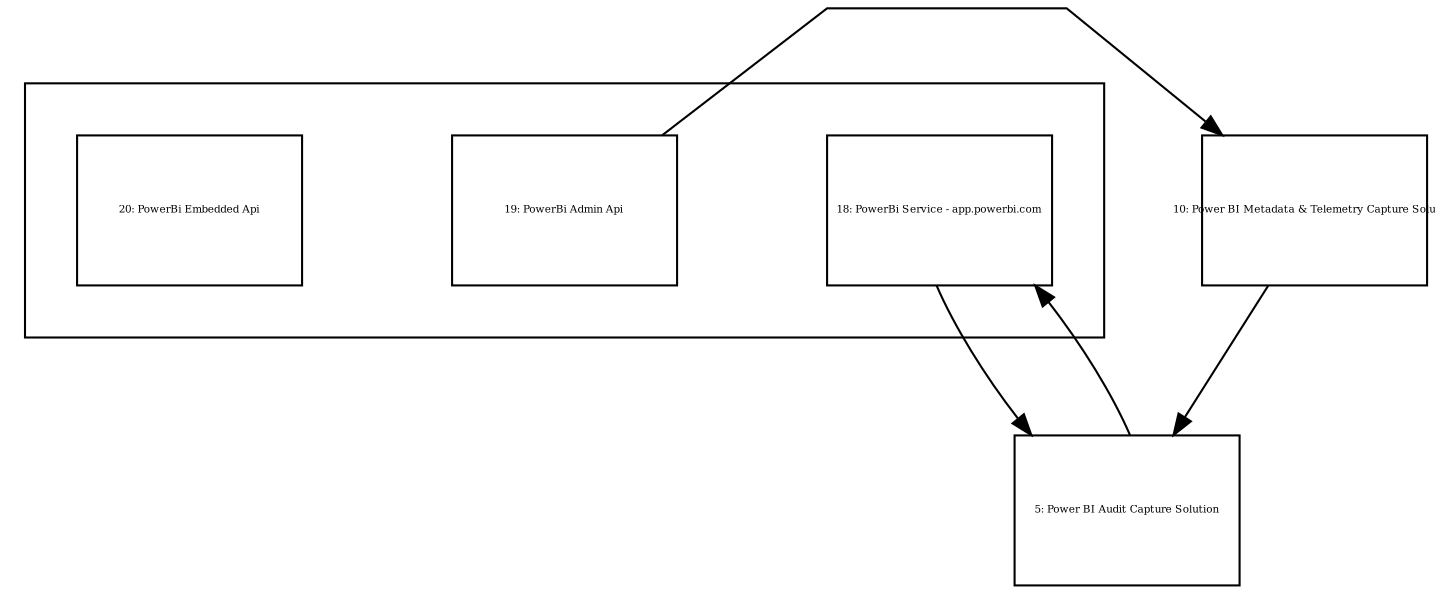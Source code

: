 digraph {
  compound=true
  graph [splines=polyline,rankdir=TB,ranksep=1.0,nodesep=1.0,fontsize=5]
  node [shape=box,fontsize=5]
  edge []

  subgraph cluster_17 {
    margin=25
    18 [width=1.500000,height=1.000000,fixedsize=true,id=18,label="18: PowerBi Service - app.powerbi.com"]
    19 [width=1.500000,height=1.000000,fixedsize=true,id=19,label="19: PowerBi Admin Api"]
    20 [width=1.500000,height=1.000000,fixedsize=true,id=20,label="20: PowerBi Embedded Api"]
  }
  5 [width=1.500000,height=1.000000,fixedsize=true,id=5,label="5: Power BI Audit Capture Solution"]
  10 [width=1.500000,height=1.000000,fixedsize=true,id=10,label="10: Power BI Metadata & Telemetry Capture Solution"]

  5 -> 18 [id=35]
  10 -> 5 [id=64]
  19 -> 10 [id=57]
  18 -> 5 [id=38]
}
